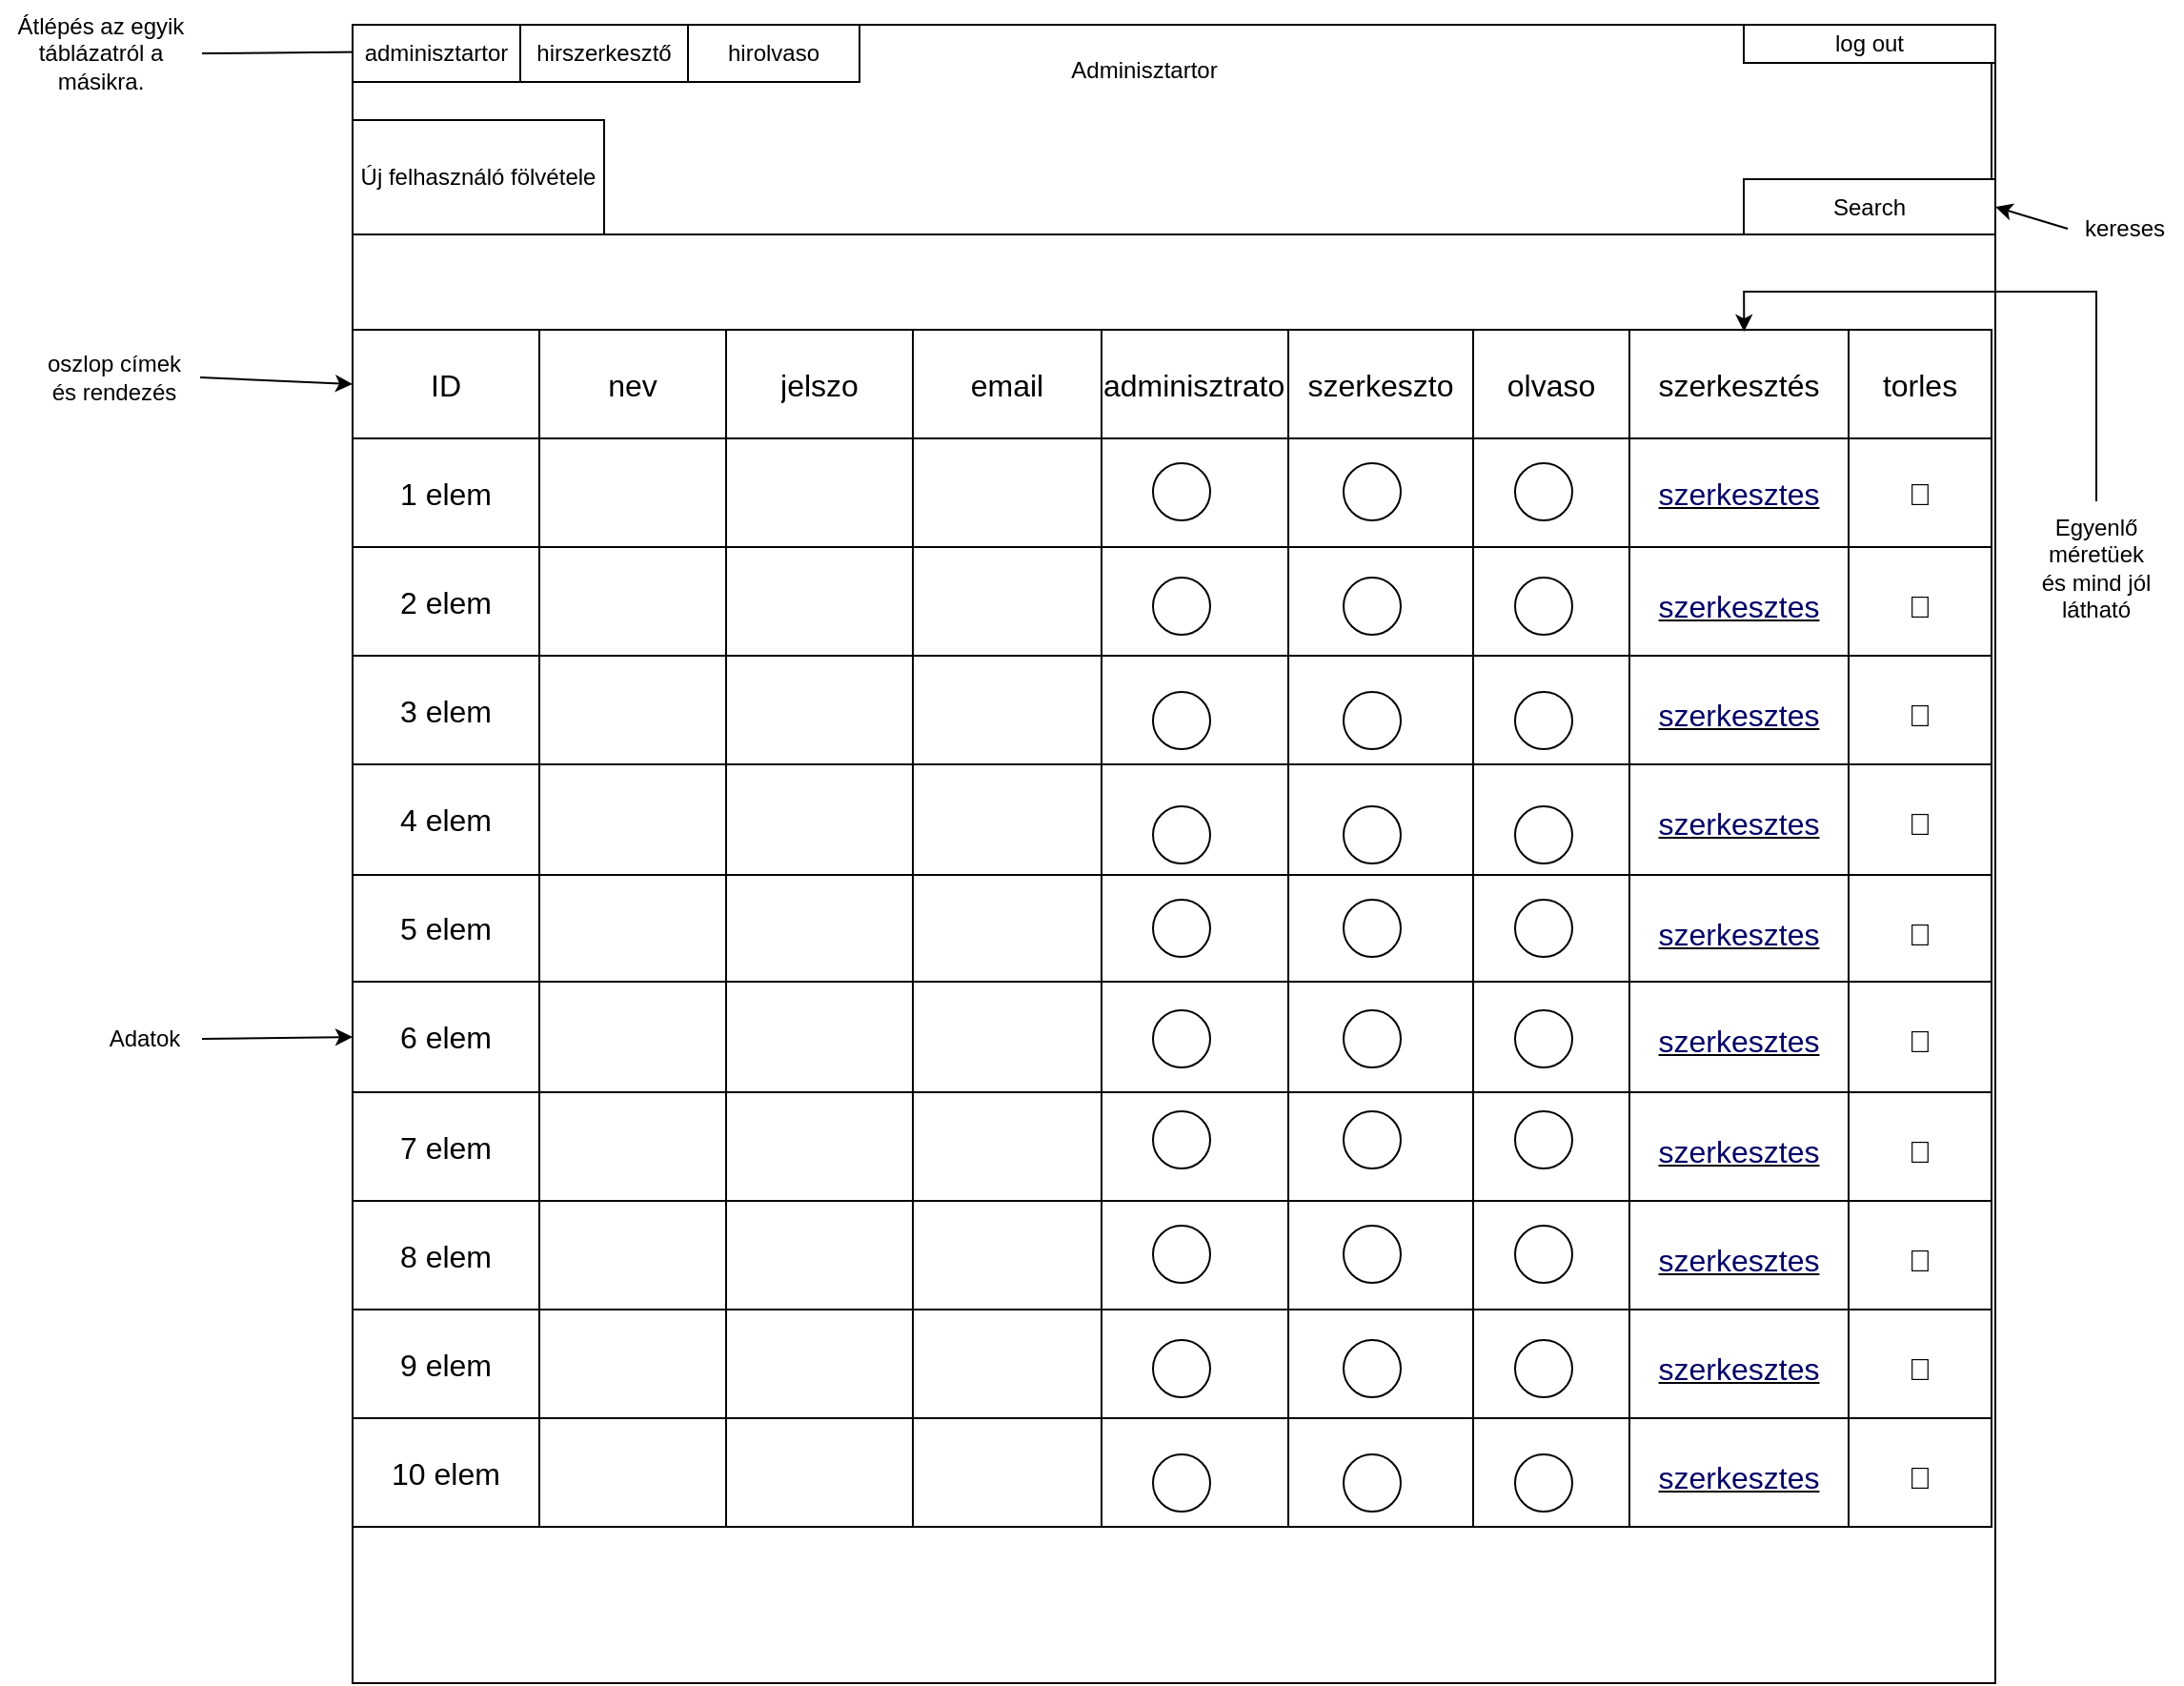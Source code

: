 <mxfile version="22.1.7" type="device">
  <diagram name="1 oldal" id="u4qJ2u9oRNTb4bGyM9SB">
    <mxGraphModel dx="2003" dy="846" grid="1" gridSize="10" guides="1" tooltips="1" connect="1" arrows="1" fold="1" page="1" pageScale="1" pageWidth="827" pageHeight="1169" background="none" math="0" shadow="0">
      <root>
        <mxCell id="0" />
        <mxCell id="1" parent="0" />
        <mxCell id="OR4k17j7IaYhZgYjCxep-2" value="" style="whiteSpace=wrap;html=1;aspect=fixed;" parent="1" vertex="1">
          <mxGeometry x="80" y="268" width="862" height="862" as="geometry" />
        </mxCell>
        <mxCell id="OR4k17j7IaYhZgYjCxep-55" value="" style="shape=table;startSize=0;container=1;collapsible=0;childLayout=tableLayout;fontSize=16;" parent="1" vertex="1">
          <mxGeometry x="80" y="420" width="860" height="628" as="geometry" />
        </mxCell>
        <mxCell id="OR4k17j7IaYhZgYjCxep-56" value="" style="shape=tableRow;horizontal=0;startSize=0;swimlaneHead=0;swimlaneBody=0;strokeColor=inherit;top=0;left=0;bottom=0;right=0;collapsible=0;dropTarget=0;fillColor=none;points=[[0,0.5],[1,0.5]];portConstraint=eastwest;fontSize=16;" parent="OR4k17j7IaYhZgYjCxep-55" vertex="1">
          <mxGeometry width="860" height="57" as="geometry" />
        </mxCell>
        <mxCell id="OR4k17j7IaYhZgYjCxep-166" value="ID" style="shape=partialRectangle;html=1;whiteSpace=wrap;connectable=0;strokeColor=inherit;overflow=hidden;fillColor=none;top=0;left=0;bottom=0;right=0;pointerEvents=1;fontSize=16;" parent="OR4k17j7IaYhZgYjCxep-56" vertex="1">
          <mxGeometry width="98" height="57" as="geometry">
            <mxRectangle width="98" height="57" as="alternateBounds" />
          </mxGeometry>
        </mxCell>
        <mxCell id="OR4k17j7IaYhZgYjCxep-155" value="nev" style="shape=partialRectangle;html=1;whiteSpace=wrap;connectable=0;strokeColor=inherit;overflow=hidden;fillColor=none;top=0;left=0;bottom=0;right=0;pointerEvents=1;fontSize=16;" parent="OR4k17j7IaYhZgYjCxep-56" vertex="1">
          <mxGeometry x="98" width="98" height="57" as="geometry">
            <mxRectangle width="98" height="57" as="alternateBounds" />
          </mxGeometry>
        </mxCell>
        <mxCell id="OR4k17j7IaYhZgYjCxep-144" value="jelszo" style="shape=partialRectangle;html=1;whiteSpace=wrap;connectable=0;strokeColor=inherit;overflow=hidden;fillColor=none;top=0;left=0;bottom=0;right=0;pointerEvents=1;fontSize=16;" parent="OR4k17j7IaYhZgYjCxep-56" vertex="1">
          <mxGeometry x="196" width="98" height="57" as="geometry">
            <mxRectangle width="98" height="57" as="alternateBounds" />
          </mxGeometry>
        </mxCell>
        <mxCell id="OR4k17j7IaYhZgYjCxep-133" value="email" style="shape=partialRectangle;html=1;whiteSpace=wrap;connectable=0;strokeColor=inherit;overflow=hidden;fillColor=none;top=0;left=0;bottom=0;right=0;pointerEvents=1;fontSize=16;" parent="OR4k17j7IaYhZgYjCxep-56" vertex="1">
          <mxGeometry x="294" width="99" height="57" as="geometry">
            <mxRectangle width="99" height="57" as="alternateBounds" />
          </mxGeometry>
        </mxCell>
        <mxCell id="OR4k17j7IaYhZgYjCxep-122" value="adminisztrator" style="shape=partialRectangle;html=1;whiteSpace=wrap;connectable=0;strokeColor=inherit;overflow=hidden;fillColor=none;top=0;left=0;bottom=0;right=0;pointerEvents=1;fontSize=16;" parent="OR4k17j7IaYhZgYjCxep-56" vertex="1">
          <mxGeometry x="393" width="98" height="57" as="geometry">
            <mxRectangle width="98" height="57" as="alternateBounds" />
          </mxGeometry>
        </mxCell>
        <mxCell id="OR4k17j7IaYhZgYjCxep-111" value="szerkeszto" style="shape=partialRectangle;html=1;whiteSpace=wrap;connectable=0;strokeColor=inherit;overflow=hidden;fillColor=none;top=0;left=0;bottom=0;right=0;pointerEvents=1;fontSize=16;" parent="OR4k17j7IaYhZgYjCxep-56" vertex="1">
          <mxGeometry x="491" width="97" height="57" as="geometry">
            <mxRectangle width="97" height="57" as="alternateBounds" />
          </mxGeometry>
        </mxCell>
        <mxCell id="OR4k17j7IaYhZgYjCxep-68" value="olvaso" style="shape=partialRectangle;html=1;whiteSpace=wrap;connectable=0;strokeColor=inherit;overflow=hidden;fillColor=none;top=0;left=0;bottom=0;right=0;pointerEvents=1;fontSize=16;" parent="OR4k17j7IaYhZgYjCxep-56" vertex="1">
          <mxGeometry x="588" width="82" height="57" as="geometry">
            <mxRectangle width="82" height="57" as="alternateBounds" />
          </mxGeometry>
        </mxCell>
        <mxCell id="OR4k17j7IaYhZgYjCxep-57" value="&lt;div&gt;szerkesztés&lt;/div&gt;" style="shape=partialRectangle;html=1;whiteSpace=wrap;connectable=0;strokeColor=inherit;overflow=hidden;fillColor=none;top=0;left=0;bottom=0;right=0;pointerEvents=1;fontSize=16;" parent="OR4k17j7IaYhZgYjCxep-56" vertex="1">
          <mxGeometry x="670" width="115" height="57" as="geometry">
            <mxRectangle width="115" height="57" as="alternateBounds" />
          </mxGeometry>
        </mxCell>
        <mxCell id="R7o2s1-DSFozTeXIWeDU-1" value="torles" style="shape=partialRectangle;html=1;whiteSpace=wrap;connectable=0;strokeColor=inherit;overflow=hidden;fillColor=none;top=0;left=0;bottom=0;right=0;pointerEvents=1;fontSize=16;" parent="OR4k17j7IaYhZgYjCxep-56" vertex="1">
          <mxGeometry x="785" width="75" height="57" as="geometry">
            <mxRectangle width="75" height="57" as="alternateBounds" />
          </mxGeometry>
        </mxCell>
        <mxCell id="OR4k17j7IaYhZgYjCxep-60" value="" style="shape=tableRow;horizontal=0;startSize=0;swimlaneHead=0;swimlaneBody=0;strokeColor=inherit;top=0;left=0;bottom=0;right=0;collapsible=0;dropTarget=0;fillColor=none;points=[[0,0.5],[1,0.5]];portConstraint=eastwest;fontSize=16;" parent="OR4k17j7IaYhZgYjCxep-55" vertex="1">
          <mxGeometry y="57" width="860" height="57" as="geometry" />
        </mxCell>
        <mxCell id="OR4k17j7IaYhZgYjCxep-167" value="1 elem" style="shape=partialRectangle;html=1;whiteSpace=wrap;connectable=0;strokeColor=inherit;overflow=hidden;fillColor=none;top=0;left=0;bottom=0;right=0;pointerEvents=1;fontSize=16;" parent="OR4k17j7IaYhZgYjCxep-60" vertex="1">
          <mxGeometry width="98" height="57" as="geometry">
            <mxRectangle width="98" height="57" as="alternateBounds" />
          </mxGeometry>
        </mxCell>
        <mxCell id="OR4k17j7IaYhZgYjCxep-156" style="shape=partialRectangle;html=1;whiteSpace=wrap;connectable=0;strokeColor=inherit;overflow=hidden;fillColor=none;top=0;left=0;bottom=0;right=0;pointerEvents=1;fontSize=16;" parent="OR4k17j7IaYhZgYjCxep-60" vertex="1">
          <mxGeometry x="98" width="98" height="57" as="geometry">
            <mxRectangle width="98" height="57" as="alternateBounds" />
          </mxGeometry>
        </mxCell>
        <mxCell id="OR4k17j7IaYhZgYjCxep-145" style="shape=partialRectangle;html=1;whiteSpace=wrap;connectable=0;strokeColor=inherit;overflow=hidden;fillColor=none;top=0;left=0;bottom=0;right=0;pointerEvents=1;fontSize=16;" parent="OR4k17j7IaYhZgYjCxep-60" vertex="1">
          <mxGeometry x="196" width="98" height="57" as="geometry">
            <mxRectangle width="98" height="57" as="alternateBounds" />
          </mxGeometry>
        </mxCell>
        <mxCell id="OR4k17j7IaYhZgYjCxep-134" style="shape=partialRectangle;html=1;whiteSpace=wrap;connectable=0;strokeColor=inherit;overflow=hidden;fillColor=none;top=0;left=0;bottom=0;right=0;pointerEvents=1;fontSize=16;" parent="OR4k17j7IaYhZgYjCxep-60" vertex="1">
          <mxGeometry x="294" width="99" height="57" as="geometry">
            <mxRectangle width="99" height="57" as="alternateBounds" />
          </mxGeometry>
        </mxCell>
        <mxCell id="OR4k17j7IaYhZgYjCxep-123" style="shape=partialRectangle;html=1;whiteSpace=wrap;connectable=0;strokeColor=inherit;overflow=hidden;fillColor=none;top=0;left=0;bottom=0;right=0;pointerEvents=1;fontSize=16;" parent="OR4k17j7IaYhZgYjCxep-60" vertex="1">
          <mxGeometry x="393" width="98" height="57" as="geometry">
            <mxRectangle width="98" height="57" as="alternateBounds" />
          </mxGeometry>
        </mxCell>
        <mxCell id="OR4k17j7IaYhZgYjCxep-112" style="shape=partialRectangle;html=1;whiteSpace=wrap;connectable=0;strokeColor=inherit;overflow=hidden;fillColor=none;top=0;left=0;bottom=0;right=0;pointerEvents=1;fontSize=16;" parent="OR4k17j7IaYhZgYjCxep-60" vertex="1">
          <mxGeometry x="491" width="97" height="57" as="geometry">
            <mxRectangle width="97" height="57" as="alternateBounds" />
          </mxGeometry>
        </mxCell>
        <mxCell id="OR4k17j7IaYhZgYjCxep-69" style="shape=partialRectangle;html=1;whiteSpace=wrap;connectable=0;strokeColor=inherit;overflow=hidden;fillColor=none;top=0;left=0;bottom=0;right=0;pointerEvents=1;fontSize=16;" parent="OR4k17j7IaYhZgYjCxep-60" vertex="1">
          <mxGeometry x="588" width="82" height="57" as="geometry">
            <mxRectangle width="82" height="57" as="alternateBounds" />
          </mxGeometry>
        </mxCell>
        <mxCell id="OR4k17j7IaYhZgYjCxep-61" value="&lt;u&gt;&lt;font color=&quot;#000066&quot;&gt;szerkesztes&lt;/font&gt;&lt;/u&gt;" style="shape=partialRectangle;html=1;whiteSpace=wrap;connectable=0;strokeColor=inherit;overflow=hidden;fillColor=none;top=0;left=0;bottom=0;right=0;pointerEvents=1;fontSize=16;" parent="OR4k17j7IaYhZgYjCxep-60" vertex="1">
          <mxGeometry x="670" width="115" height="57" as="geometry">
            <mxRectangle width="115" height="57" as="alternateBounds" />
          </mxGeometry>
        </mxCell>
        <mxCell id="R7o2s1-DSFozTeXIWeDU-2" value="🚫" style="shape=partialRectangle;html=1;whiteSpace=wrap;connectable=0;strokeColor=inherit;overflow=hidden;fillColor=none;top=0;left=0;bottom=0;right=0;pointerEvents=1;fontSize=16;" parent="OR4k17j7IaYhZgYjCxep-60" vertex="1">
          <mxGeometry x="785" width="75" height="57" as="geometry">
            <mxRectangle width="75" height="57" as="alternateBounds" />
          </mxGeometry>
        </mxCell>
        <mxCell id="OR4k17j7IaYhZgYjCxep-64" value="" style="shape=tableRow;horizontal=0;startSize=0;swimlaneHead=0;swimlaneBody=0;strokeColor=inherit;top=0;left=0;bottom=0;right=0;collapsible=0;dropTarget=0;fillColor=none;points=[[0,0.5],[1,0.5]];portConstraint=eastwest;fontSize=16;" parent="OR4k17j7IaYhZgYjCxep-55" vertex="1">
          <mxGeometry y="114" width="860" height="57" as="geometry" />
        </mxCell>
        <mxCell id="OR4k17j7IaYhZgYjCxep-168" value="2 elem" style="shape=partialRectangle;html=1;whiteSpace=wrap;connectable=0;strokeColor=inherit;overflow=hidden;fillColor=none;top=0;left=0;bottom=0;right=0;pointerEvents=1;fontSize=16;" parent="OR4k17j7IaYhZgYjCxep-64" vertex="1">
          <mxGeometry width="98" height="57" as="geometry">
            <mxRectangle width="98" height="57" as="alternateBounds" />
          </mxGeometry>
        </mxCell>
        <mxCell id="OR4k17j7IaYhZgYjCxep-157" style="shape=partialRectangle;html=1;whiteSpace=wrap;connectable=0;strokeColor=inherit;overflow=hidden;fillColor=none;top=0;left=0;bottom=0;right=0;pointerEvents=1;fontSize=16;" parent="OR4k17j7IaYhZgYjCxep-64" vertex="1">
          <mxGeometry x="98" width="98" height="57" as="geometry">
            <mxRectangle width="98" height="57" as="alternateBounds" />
          </mxGeometry>
        </mxCell>
        <mxCell id="OR4k17j7IaYhZgYjCxep-146" style="shape=partialRectangle;html=1;whiteSpace=wrap;connectable=0;strokeColor=inherit;overflow=hidden;fillColor=none;top=0;left=0;bottom=0;right=0;pointerEvents=1;fontSize=16;" parent="OR4k17j7IaYhZgYjCxep-64" vertex="1">
          <mxGeometry x="196" width="98" height="57" as="geometry">
            <mxRectangle width="98" height="57" as="alternateBounds" />
          </mxGeometry>
        </mxCell>
        <mxCell id="OR4k17j7IaYhZgYjCxep-135" style="shape=partialRectangle;html=1;whiteSpace=wrap;connectable=0;strokeColor=inherit;overflow=hidden;fillColor=none;top=0;left=0;bottom=0;right=0;pointerEvents=1;fontSize=16;" parent="OR4k17j7IaYhZgYjCxep-64" vertex="1">
          <mxGeometry x="294" width="99" height="57" as="geometry">
            <mxRectangle width="99" height="57" as="alternateBounds" />
          </mxGeometry>
        </mxCell>
        <mxCell id="OR4k17j7IaYhZgYjCxep-124" style="shape=partialRectangle;html=1;whiteSpace=wrap;connectable=0;strokeColor=inherit;overflow=hidden;fillColor=none;top=0;left=0;bottom=0;right=0;pointerEvents=1;fontSize=16;" parent="OR4k17j7IaYhZgYjCxep-64" vertex="1">
          <mxGeometry x="393" width="98" height="57" as="geometry">
            <mxRectangle width="98" height="57" as="alternateBounds" />
          </mxGeometry>
        </mxCell>
        <mxCell id="OR4k17j7IaYhZgYjCxep-113" style="shape=partialRectangle;html=1;whiteSpace=wrap;connectable=0;strokeColor=inherit;overflow=hidden;fillColor=none;top=0;left=0;bottom=0;right=0;pointerEvents=1;fontSize=16;" parent="OR4k17j7IaYhZgYjCxep-64" vertex="1">
          <mxGeometry x="491" width="97" height="57" as="geometry">
            <mxRectangle width="97" height="57" as="alternateBounds" />
          </mxGeometry>
        </mxCell>
        <mxCell id="OR4k17j7IaYhZgYjCxep-70" style="shape=partialRectangle;html=1;whiteSpace=wrap;connectable=0;strokeColor=inherit;overflow=hidden;fillColor=none;top=0;left=0;bottom=0;right=0;pointerEvents=1;fontSize=16;" parent="OR4k17j7IaYhZgYjCxep-64" vertex="1">
          <mxGeometry x="588" width="82" height="57" as="geometry">
            <mxRectangle width="82" height="57" as="alternateBounds" />
          </mxGeometry>
        </mxCell>
        <mxCell id="OR4k17j7IaYhZgYjCxep-65" value="&#xa;&lt;u&gt;&lt;font color=&quot;#000066&quot;&gt;szerkesztes&lt;/font&gt;&lt;/u&gt;&#xa;&#xa;" style="shape=partialRectangle;html=1;whiteSpace=wrap;connectable=0;strokeColor=inherit;overflow=hidden;fillColor=none;top=0;left=0;bottom=0;right=0;pointerEvents=1;fontSize=16;" parent="OR4k17j7IaYhZgYjCxep-64" vertex="1">
          <mxGeometry x="670" width="115" height="57" as="geometry">
            <mxRectangle width="115" height="57" as="alternateBounds" />
          </mxGeometry>
        </mxCell>
        <mxCell id="R7o2s1-DSFozTeXIWeDU-3" value="&#xa;🚫&#xa;&#xa;" style="shape=partialRectangle;html=1;whiteSpace=wrap;connectable=0;strokeColor=inherit;overflow=hidden;fillColor=none;top=0;left=0;bottom=0;right=0;pointerEvents=1;fontSize=16;" parent="OR4k17j7IaYhZgYjCxep-64" vertex="1">
          <mxGeometry x="785" width="75" height="57" as="geometry">
            <mxRectangle width="75" height="57" as="alternateBounds" />
          </mxGeometry>
        </mxCell>
        <mxCell id="OR4k17j7IaYhZgYjCxep-71" style="shape=tableRow;horizontal=0;startSize=0;swimlaneHead=0;swimlaneBody=0;strokeColor=inherit;top=0;left=0;bottom=0;right=0;collapsible=0;dropTarget=0;fillColor=none;points=[[0,0.5],[1,0.5]];portConstraint=eastwest;fontSize=16;" parent="OR4k17j7IaYhZgYjCxep-55" vertex="1">
          <mxGeometry y="171" width="860" height="57" as="geometry" />
        </mxCell>
        <mxCell id="OR4k17j7IaYhZgYjCxep-169" value="3 elem" style="shape=partialRectangle;html=1;whiteSpace=wrap;connectable=0;strokeColor=inherit;overflow=hidden;fillColor=none;top=0;left=0;bottom=0;right=0;pointerEvents=1;fontSize=16;" parent="OR4k17j7IaYhZgYjCxep-71" vertex="1">
          <mxGeometry width="98" height="57" as="geometry">
            <mxRectangle width="98" height="57" as="alternateBounds" />
          </mxGeometry>
        </mxCell>
        <mxCell id="OR4k17j7IaYhZgYjCxep-158" style="shape=partialRectangle;html=1;whiteSpace=wrap;connectable=0;strokeColor=inherit;overflow=hidden;fillColor=none;top=0;left=0;bottom=0;right=0;pointerEvents=1;fontSize=16;" parent="OR4k17j7IaYhZgYjCxep-71" vertex="1">
          <mxGeometry x="98" width="98" height="57" as="geometry">
            <mxRectangle width="98" height="57" as="alternateBounds" />
          </mxGeometry>
        </mxCell>
        <mxCell id="OR4k17j7IaYhZgYjCxep-147" style="shape=partialRectangle;html=1;whiteSpace=wrap;connectable=0;strokeColor=inherit;overflow=hidden;fillColor=none;top=0;left=0;bottom=0;right=0;pointerEvents=1;fontSize=16;" parent="OR4k17j7IaYhZgYjCxep-71" vertex="1">
          <mxGeometry x="196" width="98" height="57" as="geometry">
            <mxRectangle width="98" height="57" as="alternateBounds" />
          </mxGeometry>
        </mxCell>
        <mxCell id="OR4k17j7IaYhZgYjCxep-136" style="shape=partialRectangle;html=1;whiteSpace=wrap;connectable=0;strokeColor=inherit;overflow=hidden;fillColor=none;top=0;left=0;bottom=0;right=0;pointerEvents=1;fontSize=16;" parent="OR4k17j7IaYhZgYjCxep-71" vertex="1">
          <mxGeometry x="294" width="99" height="57" as="geometry">
            <mxRectangle width="99" height="57" as="alternateBounds" />
          </mxGeometry>
        </mxCell>
        <mxCell id="OR4k17j7IaYhZgYjCxep-125" style="shape=partialRectangle;html=1;whiteSpace=wrap;connectable=0;strokeColor=inherit;overflow=hidden;fillColor=none;top=0;left=0;bottom=0;right=0;pointerEvents=1;fontSize=16;" parent="OR4k17j7IaYhZgYjCxep-71" vertex="1">
          <mxGeometry x="393" width="98" height="57" as="geometry">
            <mxRectangle width="98" height="57" as="alternateBounds" />
          </mxGeometry>
        </mxCell>
        <mxCell id="OR4k17j7IaYhZgYjCxep-114" style="shape=partialRectangle;html=1;whiteSpace=wrap;connectable=0;strokeColor=inherit;overflow=hidden;fillColor=none;top=0;left=0;bottom=0;right=0;pointerEvents=1;fontSize=16;" parent="OR4k17j7IaYhZgYjCxep-71" vertex="1">
          <mxGeometry x="491" width="97" height="57" as="geometry">
            <mxRectangle width="97" height="57" as="alternateBounds" />
          </mxGeometry>
        </mxCell>
        <mxCell id="OR4k17j7IaYhZgYjCxep-72" style="shape=partialRectangle;html=1;whiteSpace=wrap;connectable=0;strokeColor=inherit;overflow=hidden;fillColor=none;top=0;left=0;bottom=0;right=0;pointerEvents=1;fontSize=16;" parent="OR4k17j7IaYhZgYjCxep-71" vertex="1">
          <mxGeometry x="588" width="82" height="57" as="geometry">
            <mxRectangle width="82" height="57" as="alternateBounds" />
          </mxGeometry>
        </mxCell>
        <mxCell id="OR4k17j7IaYhZgYjCxep-73" value="&#xa;&lt;u&gt;&lt;font color=&quot;#000066&quot;&gt;szerkesztes&lt;/font&gt;&lt;/u&gt;&#xa;&#xa;" style="shape=partialRectangle;html=1;whiteSpace=wrap;connectable=0;strokeColor=inherit;overflow=hidden;fillColor=none;top=0;left=0;bottom=0;right=0;pointerEvents=1;fontSize=16;" parent="OR4k17j7IaYhZgYjCxep-71" vertex="1">
          <mxGeometry x="670" width="115" height="57" as="geometry">
            <mxRectangle width="115" height="57" as="alternateBounds" />
          </mxGeometry>
        </mxCell>
        <mxCell id="R7o2s1-DSFozTeXIWeDU-4" value="&#xa;🚫&#xa;&#xa;" style="shape=partialRectangle;html=1;whiteSpace=wrap;connectable=0;strokeColor=inherit;overflow=hidden;fillColor=none;top=0;left=0;bottom=0;right=0;pointerEvents=1;fontSize=16;" parent="OR4k17j7IaYhZgYjCxep-71" vertex="1">
          <mxGeometry x="785" width="75" height="57" as="geometry">
            <mxRectangle width="75" height="57" as="alternateBounds" />
          </mxGeometry>
        </mxCell>
        <mxCell id="OR4k17j7IaYhZgYjCxep-76" style="shape=tableRow;horizontal=0;startSize=0;swimlaneHead=0;swimlaneBody=0;strokeColor=inherit;top=0;left=0;bottom=0;right=0;collapsible=0;dropTarget=0;fillColor=none;points=[[0,0.5],[1,0.5]];portConstraint=eastwest;fontSize=16;" parent="OR4k17j7IaYhZgYjCxep-55" vertex="1">
          <mxGeometry y="228" width="860" height="58" as="geometry" />
        </mxCell>
        <mxCell id="OR4k17j7IaYhZgYjCxep-170" value="4 elem" style="shape=partialRectangle;html=1;whiteSpace=wrap;connectable=0;strokeColor=inherit;overflow=hidden;fillColor=none;top=0;left=0;bottom=0;right=0;pointerEvents=1;fontSize=16;" parent="OR4k17j7IaYhZgYjCxep-76" vertex="1">
          <mxGeometry width="98" height="58" as="geometry">
            <mxRectangle width="98" height="58" as="alternateBounds" />
          </mxGeometry>
        </mxCell>
        <mxCell id="OR4k17j7IaYhZgYjCxep-159" style="shape=partialRectangle;html=1;whiteSpace=wrap;connectable=0;strokeColor=inherit;overflow=hidden;fillColor=none;top=0;left=0;bottom=0;right=0;pointerEvents=1;fontSize=16;" parent="OR4k17j7IaYhZgYjCxep-76" vertex="1">
          <mxGeometry x="98" width="98" height="58" as="geometry">
            <mxRectangle width="98" height="58" as="alternateBounds" />
          </mxGeometry>
        </mxCell>
        <mxCell id="OR4k17j7IaYhZgYjCxep-148" style="shape=partialRectangle;html=1;whiteSpace=wrap;connectable=0;strokeColor=inherit;overflow=hidden;fillColor=none;top=0;left=0;bottom=0;right=0;pointerEvents=1;fontSize=16;" parent="OR4k17j7IaYhZgYjCxep-76" vertex="1">
          <mxGeometry x="196" width="98" height="58" as="geometry">
            <mxRectangle width="98" height="58" as="alternateBounds" />
          </mxGeometry>
        </mxCell>
        <mxCell id="OR4k17j7IaYhZgYjCxep-137" style="shape=partialRectangle;html=1;whiteSpace=wrap;connectable=0;strokeColor=inherit;overflow=hidden;fillColor=none;top=0;left=0;bottom=0;right=0;pointerEvents=1;fontSize=16;" parent="OR4k17j7IaYhZgYjCxep-76" vertex="1">
          <mxGeometry x="294" width="99" height="58" as="geometry">
            <mxRectangle width="99" height="58" as="alternateBounds" />
          </mxGeometry>
        </mxCell>
        <mxCell id="OR4k17j7IaYhZgYjCxep-126" style="shape=partialRectangle;html=1;whiteSpace=wrap;connectable=0;strokeColor=inherit;overflow=hidden;fillColor=none;top=0;left=0;bottom=0;right=0;pointerEvents=1;fontSize=16;" parent="OR4k17j7IaYhZgYjCxep-76" vertex="1">
          <mxGeometry x="393" width="98" height="58" as="geometry">
            <mxRectangle width="98" height="58" as="alternateBounds" />
          </mxGeometry>
        </mxCell>
        <mxCell id="OR4k17j7IaYhZgYjCxep-115" style="shape=partialRectangle;html=1;whiteSpace=wrap;connectable=0;strokeColor=inherit;overflow=hidden;fillColor=none;top=0;left=0;bottom=0;right=0;pointerEvents=1;fontSize=16;" parent="OR4k17j7IaYhZgYjCxep-76" vertex="1">
          <mxGeometry x="491" width="97" height="58" as="geometry">
            <mxRectangle width="97" height="58" as="alternateBounds" />
          </mxGeometry>
        </mxCell>
        <mxCell id="OR4k17j7IaYhZgYjCxep-77" style="shape=partialRectangle;html=1;whiteSpace=wrap;connectable=0;strokeColor=inherit;overflow=hidden;fillColor=none;top=0;left=0;bottom=0;right=0;pointerEvents=1;fontSize=16;" parent="OR4k17j7IaYhZgYjCxep-76" vertex="1">
          <mxGeometry x="588" width="82" height="58" as="geometry">
            <mxRectangle width="82" height="58" as="alternateBounds" />
          </mxGeometry>
        </mxCell>
        <mxCell id="OR4k17j7IaYhZgYjCxep-78" value="&#xa;&lt;u&gt;&lt;font color=&quot;#000066&quot;&gt;szerkesztes&lt;/font&gt;&lt;/u&gt;&#xa;&#xa;" style="shape=partialRectangle;html=1;whiteSpace=wrap;connectable=0;strokeColor=inherit;overflow=hidden;fillColor=none;top=0;left=0;bottom=0;right=0;pointerEvents=1;fontSize=16;" parent="OR4k17j7IaYhZgYjCxep-76" vertex="1">
          <mxGeometry x="670" width="115" height="58" as="geometry">
            <mxRectangle width="115" height="58" as="alternateBounds" />
          </mxGeometry>
        </mxCell>
        <mxCell id="R7o2s1-DSFozTeXIWeDU-5" value="&#xa;🚫&#xa;&#xa;" style="shape=partialRectangle;html=1;whiteSpace=wrap;connectable=0;strokeColor=inherit;overflow=hidden;fillColor=none;top=0;left=0;bottom=0;right=0;pointerEvents=1;fontSize=16;" parent="OR4k17j7IaYhZgYjCxep-76" vertex="1">
          <mxGeometry x="785" width="75" height="58" as="geometry">
            <mxRectangle width="75" height="58" as="alternateBounds" />
          </mxGeometry>
        </mxCell>
        <mxCell id="OR4k17j7IaYhZgYjCxep-81" style="shape=tableRow;horizontal=0;startSize=0;swimlaneHead=0;swimlaneBody=0;strokeColor=inherit;top=0;left=0;bottom=0;right=0;collapsible=0;dropTarget=0;fillColor=none;points=[[0,0.5],[1,0.5]];portConstraint=eastwest;fontSize=16;" parent="OR4k17j7IaYhZgYjCxep-55" vertex="1">
          <mxGeometry y="286" width="860" height="56" as="geometry" />
        </mxCell>
        <mxCell id="OR4k17j7IaYhZgYjCxep-171" value="5 elem" style="shape=partialRectangle;html=1;whiteSpace=wrap;connectable=0;strokeColor=inherit;overflow=hidden;fillColor=none;top=0;left=0;bottom=0;right=0;pointerEvents=1;fontSize=16;" parent="OR4k17j7IaYhZgYjCxep-81" vertex="1">
          <mxGeometry width="98" height="56" as="geometry">
            <mxRectangle width="98" height="56" as="alternateBounds" />
          </mxGeometry>
        </mxCell>
        <mxCell id="OR4k17j7IaYhZgYjCxep-160" style="shape=partialRectangle;html=1;whiteSpace=wrap;connectable=0;strokeColor=inherit;overflow=hidden;fillColor=none;top=0;left=0;bottom=0;right=0;pointerEvents=1;fontSize=16;" parent="OR4k17j7IaYhZgYjCxep-81" vertex="1">
          <mxGeometry x="98" width="98" height="56" as="geometry">
            <mxRectangle width="98" height="56" as="alternateBounds" />
          </mxGeometry>
        </mxCell>
        <mxCell id="OR4k17j7IaYhZgYjCxep-149" style="shape=partialRectangle;html=1;whiteSpace=wrap;connectable=0;strokeColor=inherit;overflow=hidden;fillColor=none;top=0;left=0;bottom=0;right=0;pointerEvents=1;fontSize=16;" parent="OR4k17j7IaYhZgYjCxep-81" vertex="1">
          <mxGeometry x="196" width="98" height="56" as="geometry">
            <mxRectangle width="98" height="56" as="alternateBounds" />
          </mxGeometry>
        </mxCell>
        <mxCell id="OR4k17j7IaYhZgYjCxep-138" style="shape=partialRectangle;html=1;whiteSpace=wrap;connectable=0;strokeColor=inherit;overflow=hidden;fillColor=none;top=0;left=0;bottom=0;right=0;pointerEvents=1;fontSize=16;" parent="OR4k17j7IaYhZgYjCxep-81" vertex="1">
          <mxGeometry x="294" width="99" height="56" as="geometry">
            <mxRectangle width="99" height="56" as="alternateBounds" />
          </mxGeometry>
        </mxCell>
        <mxCell id="OR4k17j7IaYhZgYjCxep-127" style="shape=partialRectangle;html=1;whiteSpace=wrap;connectable=0;strokeColor=inherit;overflow=hidden;fillColor=none;top=0;left=0;bottom=0;right=0;pointerEvents=1;fontSize=16;" parent="OR4k17j7IaYhZgYjCxep-81" vertex="1">
          <mxGeometry x="393" width="98" height="56" as="geometry">
            <mxRectangle width="98" height="56" as="alternateBounds" />
          </mxGeometry>
        </mxCell>
        <mxCell id="OR4k17j7IaYhZgYjCxep-116" style="shape=partialRectangle;html=1;whiteSpace=wrap;connectable=0;strokeColor=inherit;overflow=hidden;fillColor=none;top=0;left=0;bottom=0;right=0;pointerEvents=1;fontSize=16;" parent="OR4k17j7IaYhZgYjCxep-81" vertex="1">
          <mxGeometry x="491" width="97" height="56" as="geometry">
            <mxRectangle width="97" height="56" as="alternateBounds" />
          </mxGeometry>
        </mxCell>
        <mxCell id="OR4k17j7IaYhZgYjCxep-82" style="shape=partialRectangle;html=1;whiteSpace=wrap;connectable=0;strokeColor=inherit;overflow=hidden;fillColor=none;top=0;left=0;bottom=0;right=0;pointerEvents=1;fontSize=16;" parent="OR4k17j7IaYhZgYjCxep-81" vertex="1">
          <mxGeometry x="588" width="82" height="56" as="geometry">
            <mxRectangle width="82" height="56" as="alternateBounds" />
          </mxGeometry>
        </mxCell>
        <mxCell id="OR4k17j7IaYhZgYjCxep-83" value="&#xa;&lt;u&gt;&lt;font color=&quot;#000066&quot;&gt;szerkesztes&lt;/font&gt;&lt;/u&gt;&#xa;&#xa;" style="shape=partialRectangle;html=1;whiteSpace=wrap;connectable=0;strokeColor=inherit;overflow=hidden;fillColor=none;top=0;left=0;bottom=0;right=0;pointerEvents=1;fontSize=16;" parent="OR4k17j7IaYhZgYjCxep-81" vertex="1">
          <mxGeometry x="670" width="115" height="56" as="geometry">
            <mxRectangle width="115" height="56" as="alternateBounds" />
          </mxGeometry>
        </mxCell>
        <mxCell id="R7o2s1-DSFozTeXIWeDU-6" value="&#xa;🚫&#xa;&#xa;" style="shape=partialRectangle;html=1;whiteSpace=wrap;connectable=0;strokeColor=inherit;overflow=hidden;fillColor=none;top=0;left=0;bottom=0;right=0;pointerEvents=1;fontSize=16;" parent="OR4k17j7IaYhZgYjCxep-81" vertex="1">
          <mxGeometry x="785" width="75" height="56" as="geometry">
            <mxRectangle width="75" height="56" as="alternateBounds" />
          </mxGeometry>
        </mxCell>
        <mxCell id="OR4k17j7IaYhZgYjCxep-86" style="shape=tableRow;horizontal=0;startSize=0;swimlaneHead=0;swimlaneBody=0;strokeColor=inherit;top=0;left=0;bottom=0;right=0;collapsible=0;dropTarget=0;fillColor=none;points=[[0,0.5],[1,0.5]];portConstraint=eastwest;fontSize=16;" parent="OR4k17j7IaYhZgYjCxep-55" vertex="1">
          <mxGeometry y="342" width="860" height="58" as="geometry" />
        </mxCell>
        <mxCell id="OR4k17j7IaYhZgYjCxep-172" value="6 elem" style="shape=partialRectangle;html=1;whiteSpace=wrap;connectable=0;strokeColor=inherit;overflow=hidden;fillColor=none;top=0;left=0;bottom=0;right=0;pointerEvents=1;fontSize=16;" parent="OR4k17j7IaYhZgYjCxep-86" vertex="1">
          <mxGeometry width="98" height="58" as="geometry">
            <mxRectangle width="98" height="58" as="alternateBounds" />
          </mxGeometry>
        </mxCell>
        <mxCell id="OR4k17j7IaYhZgYjCxep-161" style="shape=partialRectangle;html=1;whiteSpace=wrap;connectable=0;strokeColor=inherit;overflow=hidden;fillColor=none;top=0;left=0;bottom=0;right=0;pointerEvents=1;fontSize=16;" parent="OR4k17j7IaYhZgYjCxep-86" vertex="1">
          <mxGeometry x="98" width="98" height="58" as="geometry">
            <mxRectangle width="98" height="58" as="alternateBounds" />
          </mxGeometry>
        </mxCell>
        <mxCell id="OR4k17j7IaYhZgYjCxep-150" style="shape=partialRectangle;html=1;whiteSpace=wrap;connectable=0;strokeColor=inherit;overflow=hidden;fillColor=none;top=0;left=0;bottom=0;right=0;pointerEvents=1;fontSize=16;" parent="OR4k17j7IaYhZgYjCxep-86" vertex="1">
          <mxGeometry x="196" width="98" height="58" as="geometry">
            <mxRectangle width="98" height="58" as="alternateBounds" />
          </mxGeometry>
        </mxCell>
        <mxCell id="OR4k17j7IaYhZgYjCxep-139" style="shape=partialRectangle;html=1;whiteSpace=wrap;connectable=0;strokeColor=inherit;overflow=hidden;fillColor=none;top=0;left=0;bottom=0;right=0;pointerEvents=1;fontSize=16;" parent="OR4k17j7IaYhZgYjCxep-86" vertex="1">
          <mxGeometry x="294" width="99" height="58" as="geometry">
            <mxRectangle width="99" height="58" as="alternateBounds" />
          </mxGeometry>
        </mxCell>
        <mxCell id="OR4k17j7IaYhZgYjCxep-128" style="shape=partialRectangle;html=1;whiteSpace=wrap;connectable=0;strokeColor=inherit;overflow=hidden;fillColor=none;top=0;left=0;bottom=0;right=0;pointerEvents=1;fontSize=16;" parent="OR4k17j7IaYhZgYjCxep-86" vertex="1">
          <mxGeometry x="393" width="98" height="58" as="geometry">
            <mxRectangle width="98" height="58" as="alternateBounds" />
          </mxGeometry>
        </mxCell>
        <mxCell id="OR4k17j7IaYhZgYjCxep-117" style="shape=partialRectangle;html=1;whiteSpace=wrap;connectable=0;strokeColor=inherit;overflow=hidden;fillColor=none;top=0;left=0;bottom=0;right=0;pointerEvents=1;fontSize=16;" parent="OR4k17j7IaYhZgYjCxep-86" vertex="1">
          <mxGeometry x="491" width="97" height="58" as="geometry">
            <mxRectangle width="97" height="58" as="alternateBounds" />
          </mxGeometry>
        </mxCell>
        <mxCell id="OR4k17j7IaYhZgYjCxep-87" style="shape=partialRectangle;html=1;whiteSpace=wrap;connectable=0;strokeColor=inherit;overflow=hidden;fillColor=none;top=0;left=0;bottom=0;right=0;pointerEvents=1;fontSize=16;" parent="OR4k17j7IaYhZgYjCxep-86" vertex="1">
          <mxGeometry x="588" width="82" height="58" as="geometry">
            <mxRectangle width="82" height="58" as="alternateBounds" />
          </mxGeometry>
        </mxCell>
        <mxCell id="OR4k17j7IaYhZgYjCxep-88" value="&#xa;&lt;u&gt;&lt;font color=&quot;#000066&quot;&gt;szerkesztes&lt;/font&gt;&lt;/u&gt;&#xa;&#xa;" style="shape=partialRectangle;html=1;whiteSpace=wrap;connectable=0;strokeColor=inherit;overflow=hidden;fillColor=none;top=0;left=0;bottom=0;right=0;pointerEvents=1;fontSize=16;" parent="OR4k17j7IaYhZgYjCxep-86" vertex="1">
          <mxGeometry x="670" width="115" height="58" as="geometry">
            <mxRectangle width="115" height="58" as="alternateBounds" />
          </mxGeometry>
        </mxCell>
        <mxCell id="R7o2s1-DSFozTeXIWeDU-7" value="&#xa;🚫&#xa;&#xa;" style="shape=partialRectangle;html=1;whiteSpace=wrap;connectable=0;strokeColor=inherit;overflow=hidden;fillColor=none;top=0;left=0;bottom=0;right=0;pointerEvents=1;fontSize=16;" parent="OR4k17j7IaYhZgYjCxep-86" vertex="1">
          <mxGeometry x="785" width="75" height="58" as="geometry">
            <mxRectangle width="75" height="58" as="alternateBounds" />
          </mxGeometry>
        </mxCell>
        <mxCell id="OR4k17j7IaYhZgYjCxep-91" style="shape=tableRow;horizontal=0;startSize=0;swimlaneHead=0;swimlaneBody=0;strokeColor=inherit;top=0;left=0;bottom=0;right=0;collapsible=0;dropTarget=0;fillColor=none;points=[[0,0.5],[1,0.5]];portConstraint=eastwest;fontSize=16;" parent="OR4k17j7IaYhZgYjCxep-55" vertex="1">
          <mxGeometry y="400" width="860" height="57" as="geometry" />
        </mxCell>
        <mxCell id="OR4k17j7IaYhZgYjCxep-173" value="7 elem" style="shape=partialRectangle;html=1;whiteSpace=wrap;connectable=0;strokeColor=inherit;overflow=hidden;fillColor=none;top=0;left=0;bottom=0;right=0;pointerEvents=1;fontSize=16;" parent="OR4k17j7IaYhZgYjCxep-91" vertex="1">
          <mxGeometry width="98" height="57" as="geometry">
            <mxRectangle width="98" height="57" as="alternateBounds" />
          </mxGeometry>
        </mxCell>
        <mxCell id="OR4k17j7IaYhZgYjCxep-162" style="shape=partialRectangle;html=1;whiteSpace=wrap;connectable=0;strokeColor=inherit;overflow=hidden;fillColor=none;top=0;left=0;bottom=0;right=0;pointerEvents=1;fontSize=16;" parent="OR4k17j7IaYhZgYjCxep-91" vertex="1">
          <mxGeometry x="98" width="98" height="57" as="geometry">
            <mxRectangle width="98" height="57" as="alternateBounds" />
          </mxGeometry>
        </mxCell>
        <mxCell id="OR4k17j7IaYhZgYjCxep-151" style="shape=partialRectangle;html=1;whiteSpace=wrap;connectable=0;strokeColor=inherit;overflow=hidden;fillColor=none;top=0;left=0;bottom=0;right=0;pointerEvents=1;fontSize=16;" parent="OR4k17j7IaYhZgYjCxep-91" vertex="1">
          <mxGeometry x="196" width="98" height="57" as="geometry">
            <mxRectangle width="98" height="57" as="alternateBounds" />
          </mxGeometry>
        </mxCell>
        <mxCell id="OR4k17j7IaYhZgYjCxep-140" style="shape=partialRectangle;html=1;whiteSpace=wrap;connectable=0;strokeColor=inherit;overflow=hidden;fillColor=none;top=0;left=0;bottom=0;right=0;pointerEvents=1;fontSize=16;" parent="OR4k17j7IaYhZgYjCxep-91" vertex="1">
          <mxGeometry x="294" width="99" height="57" as="geometry">
            <mxRectangle width="99" height="57" as="alternateBounds" />
          </mxGeometry>
        </mxCell>
        <mxCell id="OR4k17j7IaYhZgYjCxep-129" style="shape=partialRectangle;html=1;whiteSpace=wrap;connectable=0;strokeColor=inherit;overflow=hidden;fillColor=none;top=0;left=0;bottom=0;right=0;pointerEvents=1;fontSize=16;" parent="OR4k17j7IaYhZgYjCxep-91" vertex="1">
          <mxGeometry x="393" width="98" height="57" as="geometry">
            <mxRectangle width="98" height="57" as="alternateBounds" />
          </mxGeometry>
        </mxCell>
        <mxCell id="OR4k17j7IaYhZgYjCxep-118" style="shape=partialRectangle;html=1;whiteSpace=wrap;connectable=0;strokeColor=inherit;overflow=hidden;fillColor=none;top=0;left=0;bottom=0;right=0;pointerEvents=1;fontSize=16;" parent="OR4k17j7IaYhZgYjCxep-91" vertex="1">
          <mxGeometry x="491" width="97" height="57" as="geometry">
            <mxRectangle width="97" height="57" as="alternateBounds" />
          </mxGeometry>
        </mxCell>
        <mxCell id="OR4k17j7IaYhZgYjCxep-92" style="shape=partialRectangle;html=1;whiteSpace=wrap;connectable=0;strokeColor=inherit;overflow=hidden;fillColor=none;top=0;left=0;bottom=0;right=0;pointerEvents=1;fontSize=16;" parent="OR4k17j7IaYhZgYjCxep-91" vertex="1">
          <mxGeometry x="588" width="82" height="57" as="geometry">
            <mxRectangle width="82" height="57" as="alternateBounds" />
          </mxGeometry>
        </mxCell>
        <mxCell id="OR4k17j7IaYhZgYjCxep-93" value="&#xa;&lt;u&gt;&lt;font color=&quot;#000066&quot;&gt;szerkesztes&lt;/font&gt;&lt;/u&gt;&#xa;&#xa;" style="shape=partialRectangle;html=1;whiteSpace=wrap;connectable=0;strokeColor=inherit;overflow=hidden;fillColor=none;top=0;left=0;bottom=0;right=0;pointerEvents=1;fontSize=16;" parent="OR4k17j7IaYhZgYjCxep-91" vertex="1">
          <mxGeometry x="670" width="115" height="57" as="geometry">
            <mxRectangle width="115" height="57" as="alternateBounds" />
          </mxGeometry>
        </mxCell>
        <mxCell id="R7o2s1-DSFozTeXIWeDU-8" value="&#xa;🚫&#xa;&#xa;" style="shape=partialRectangle;html=1;whiteSpace=wrap;connectable=0;strokeColor=inherit;overflow=hidden;fillColor=none;top=0;left=0;bottom=0;right=0;pointerEvents=1;fontSize=16;" parent="OR4k17j7IaYhZgYjCxep-91" vertex="1">
          <mxGeometry x="785" width="75" height="57" as="geometry">
            <mxRectangle width="75" height="57" as="alternateBounds" />
          </mxGeometry>
        </mxCell>
        <mxCell id="OR4k17j7IaYhZgYjCxep-96" style="shape=tableRow;horizontal=0;startSize=0;swimlaneHead=0;swimlaneBody=0;strokeColor=inherit;top=0;left=0;bottom=0;right=0;collapsible=0;dropTarget=0;fillColor=none;points=[[0,0.5],[1,0.5]];portConstraint=eastwest;fontSize=16;" parent="OR4k17j7IaYhZgYjCxep-55" vertex="1">
          <mxGeometry y="457" width="860" height="57" as="geometry" />
        </mxCell>
        <mxCell id="OR4k17j7IaYhZgYjCxep-174" value="8 elem" style="shape=partialRectangle;html=1;whiteSpace=wrap;connectable=0;strokeColor=inherit;overflow=hidden;fillColor=none;top=0;left=0;bottom=0;right=0;pointerEvents=1;fontSize=16;" parent="OR4k17j7IaYhZgYjCxep-96" vertex="1">
          <mxGeometry width="98" height="57" as="geometry">
            <mxRectangle width="98" height="57" as="alternateBounds" />
          </mxGeometry>
        </mxCell>
        <mxCell id="OR4k17j7IaYhZgYjCxep-163" style="shape=partialRectangle;html=1;whiteSpace=wrap;connectable=0;strokeColor=inherit;overflow=hidden;fillColor=none;top=0;left=0;bottom=0;right=0;pointerEvents=1;fontSize=16;" parent="OR4k17j7IaYhZgYjCxep-96" vertex="1">
          <mxGeometry x="98" width="98" height="57" as="geometry">
            <mxRectangle width="98" height="57" as="alternateBounds" />
          </mxGeometry>
        </mxCell>
        <mxCell id="OR4k17j7IaYhZgYjCxep-152" style="shape=partialRectangle;html=1;whiteSpace=wrap;connectable=0;strokeColor=inherit;overflow=hidden;fillColor=none;top=0;left=0;bottom=0;right=0;pointerEvents=1;fontSize=16;" parent="OR4k17j7IaYhZgYjCxep-96" vertex="1">
          <mxGeometry x="196" width="98" height="57" as="geometry">
            <mxRectangle width="98" height="57" as="alternateBounds" />
          </mxGeometry>
        </mxCell>
        <mxCell id="OR4k17j7IaYhZgYjCxep-141" style="shape=partialRectangle;html=1;whiteSpace=wrap;connectable=0;strokeColor=inherit;overflow=hidden;fillColor=none;top=0;left=0;bottom=0;right=0;pointerEvents=1;fontSize=16;" parent="OR4k17j7IaYhZgYjCxep-96" vertex="1">
          <mxGeometry x="294" width="99" height="57" as="geometry">
            <mxRectangle width="99" height="57" as="alternateBounds" />
          </mxGeometry>
        </mxCell>
        <mxCell id="OR4k17j7IaYhZgYjCxep-130" style="shape=partialRectangle;html=1;whiteSpace=wrap;connectable=0;strokeColor=inherit;overflow=hidden;fillColor=none;top=0;left=0;bottom=0;right=0;pointerEvents=1;fontSize=16;" parent="OR4k17j7IaYhZgYjCxep-96" vertex="1">
          <mxGeometry x="393" width="98" height="57" as="geometry">
            <mxRectangle width="98" height="57" as="alternateBounds" />
          </mxGeometry>
        </mxCell>
        <mxCell id="OR4k17j7IaYhZgYjCxep-119" style="shape=partialRectangle;html=1;whiteSpace=wrap;connectable=0;strokeColor=inherit;overflow=hidden;fillColor=none;top=0;left=0;bottom=0;right=0;pointerEvents=1;fontSize=16;" parent="OR4k17j7IaYhZgYjCxep-96" vertex="1">
          <mxGeometry x="491" width="97" height="57" as="geometry">
            <mxRectangle width="97" height="57" as="alternateBounds" />
          </mxGeometry>
        </mxCell>
        <mxCell id="OR4k17j7IaYhZgYjCxep-97" style="shape=partialRectangle;html=1;whiteSpace=wrap;connectable=0;strokeColor=inherit;overflow=hidden;fillColor=none;top=0;left=0;bottom=0;right=0;pointerEvents=1;fontSize=16;" parent="OR4k17j7IaYhZgYjCxep-96" vertex="1">
          <mxGeometry x="588" width="82" height="57" as="geometry">
            <mxRectangle width="82" height="57" as="alternateBounds" />
          </mxGeometry>
        </mxCell>
        <mxCell id="OR4k17j7IaYhZgYjCxep-98" value="&#xa;&lt;u&gt;&lt;font color=&quot;#000066&quot;&gt;szerkesztes&lt;/font&gt;&lt;/u&gt;&#xa;&#xa;" style="shape=partialRectangle;html=1;whiteSpace=wrap;connectable=0;strokeColor=inherit;overflow=hidden;fillColor=none;top=0;left=0;bottom=0;right=0;pointerEvents=1;fontSize=16;" parent="OR4k17j7IaYhZgYjCxep-96" vertex="1">
          <mxGeometry x="670" width="115" height="57" as="geometry">
            <mxRectangle width="115" height="57" as="alternateBounds" />
          </mxGeometry>
        </mxCell>
        <mxCell id="R7o2s1-DSFozTeXIWeDU-9" value="&#xa;🚫&#xa;&#xa;" style="shape=partialRectangle;html=1;whiteSpace=wrap;connectable=0;strokeColor=inherit;overflow=hidden;fillColor=none;top=0;left=0;bottom=0;right=0;pointerEvents=1;fontSize=16;" parent="OR4k17j7IaYhZgYjCxep-96" vertex="1">
          <mxGeometry x="785" width="75" height="57" as="geometry">
            <mxRectangle width="75" height="57" as="alternateBounds" />
          </mxGeometry>
        </mxCell>
        <mxCell id="OR4k17j7IaYhZgYjCxep-101" style="shape=tableRow;horizontal=0;startSize=0;swimlaneHead=0;swimlaneBody=0;strokeColor=inherit;top=0;left=0;bottom=0;right=0;collapsible=0;dropTarget=0;fillColor=none;points=[[0,0.5],[1,0.5]];portConstraint=eastwest;fontSize=16;" parent="OR4k17j7IaYhZgYjCxep-55" vertex="1">
          <mxGeometry y="514" width="860" height="57" as="geometry" />
        </mxCell>
        <mxCell id="OR4k17j7IaYhZgYjCxep-175" value="9 elem" style="shape=partialRectangle;html=1;whiteSpace=wrap;connectable=0;strokeColor=inherit;overflow=hidden;fillColor=none;top=0;left=0;bottom=0;right=0;pointerEvents=1;fontSize=16;" parent="OR4k17j7IaYhZgYjCxep-101" vertex="1">
          <mxGeometry width="98" height="57" as="geometry">
            <mxRectangle width="98" height="57" as="alternateBounds" />
          </mxGeometry>
        </mxCell>
        <mxCell id="OR4k17j7IaYhZgYjCxep-164" style="shape=partialRectangle;html=1;whiteSpace=wrap;connectable=0;strokeColor=inherit;overflow=hidden;fillColor=none;top=0;left=0;bottom=0;right=0;pointerEvents=1;fontSize=16;" parent="OR4k17j7IaYhZgYjCxep-101" vertex="1">
          <mxGeometry x="98" width="98" height="57" as="geometry">
            <mxRectangle width="98" height="57" as="alternateBounds" />
          </mxGeometry>
        </mxCell>
        <mxCell id="OR4k17j7IaYhZgYjCxep-153" style="shape=partialRectangle;html=1;whiteSpace=wrap;connectable=0;strokeColor=inherit;overflow=hidden;fillColor=none;top=0;left=0;bottom=0;right=0;pointerEvents=1;fontSize=16;" parent="OR4k17j7IaYhZgYjCxep-101" vertex="1">
          <mxGeometry x="196" width="98" height="57" as="geometry">
            <mxRectangle width="98" height="57" as="alternateBounds" />
          </mxGeometry>
        </mxCell>
        <mxCell id="OR4k17j7IaYhZgYjCxep-142" style="shape=partialRectangle;html=1;whiteSpace=wrap;connectable=0;strokeColor=inherit;overflow=hidden;fillColor=none;top=0;left=0;bottom=0;right=0;pointerEvents=1;fontSize=16;" parent="OR4k17j7IaYhZgYjCxep-101" vertex="1">
          <mxGeometry x="294" width="99" height="57" as="geometry">
            <mxRectangle width="99" height="57" as="alternateBounds" />
          </mxGeometry>
        </mxCell>
        <mxCell id="OR4k17j7IaYhZgYjCxep-131" style="shape=partialRectangle;html=1;whiteSpace=wrap;connectable=0;strokeColor=inherit;overflow=hidden;fillColor=none;top=0;left=0;bottom=0;right=0;pointerEvents=1;fontSize=16;" parent="OR4k17j7IaYhZgYjCxep-101" vertex="1">
          <mxGeometry x="393" width="98" height="57" as="geometry">
            <mxRectangle width="98" height="57" as="alternateBounds" />
          </mxGeometry>
        </mxCell>
        <mxCell id="OR4k17j7IaYhZgYjCxep-120" style="shape=partialRectangle;html=1;whiteSpace=wrap;connectable=0;strokeColor=inherit;overflow=hidden;fillColor=none;top=0;left=0;bottom=0;right=0;pointerEvents=1;fontSize=16;" parent="OR4k17j7IaYhZgYjCxep-101" vertex="1">
          <mxGeometry x="491" width="97" height="57" as="geometry">
            <mxRectangle width="97" height="57" as="alternateBounds" />
          </mxGeometry>
        </mxCell>
        <mxCell id="OR4k17j7IaYhZgYjCxep-102" style="shape=partialRectangle;html=1;whiteSpace=wrap;connectable=0;strokeColor=inherit;overflow=hidden;fillColor=none;top=0;left=0;bottom=0;right=0;pointerEvents=1;fontSize=16;" parent="OR4k17j7IaYhZgYjCxep-101" vertex="1">
          <mxGeometry x="588" width="82" height="57" as="geometry">
            <mxRectangle width="82" height="57" as="alternateBounds" />
          </mxGeometry>
        </mxCell>
        <mxCell id="OR4k17j7IaYhZgYjCxep-103" value="&#xa;&lt;u&gt;&lt;font color=&quot;#000066&quot;&gt;szerkesztes&lt;/font&gt;&lt;/u&gt;&#xa;&#xa;" style="shape=partialRectangle;html=1;whiteSpace=wrap;connectable=0;strokeColor=inherit;overflow=hidden;fillColor=none;top=0;left=0;bottom=0;right=0;pointerEvents=1;fontSize=16;" parent="OR4k17j7IaYhZgYjCxep-101" vertex="1">
          <mxGeometry x="670" width="115" height="57" as="geometry">
            <mxRectangle width="115" height="57" as="alternateBounds" />
          </mxGeometry>
        </mxCell>
        <mxCell id="R7o2s1-DSFozTeXIWeDU-10" value="&#xa;🚫&#xa;&#xa;" style="shape=partialRectangle;html=1;whiteSpace=wrap;connectable=0;strokeColor=inherit;overflow=hidden;fillColor=none;top=0;left=0;bottom=0;right=0;pointerEvents=1;fontSize=16;" parent="OR4k17j7IaYhZgYjCxep-101" vertex="1">
          <mxGeometry x="785" width="75" height="57" as="geometry">
            <mxRectangle width="75" height="57" as="alternateBounds" />
          </mxGeometry>
        </mxCell>
        <mxCell id="OR4k17j7IaYhZgYjCxep-106" style="shape=tableRow;horizontal=0;startSize=0;swimlaneHead=0;swimlaneBody=0;strokeColor=inherit;top=0;left=0;bottom=0;right=0;collapsible=0;dropTarget=0;fillColor=none;points=[[0,0.5],[1,0.5]];portConstraint=eastwest;fontSize=16;" parent="OR4k17j7IaYhZgYjCxep-55" vertex="1">
          <mxGeometry y="571" width="860" height="57" as="geometry" />
        </mxCell>
        <mxCell id="OR4k17j7IaYhZgYjCxep-176" value="10 elem" style="shape=partialRectangle;html=1;whiteSpace=wrap;connectable=0;strokeColor=inherit;overflow=hidden;fillColor=none;top=0;left=0;bottom=0;right=0;pointerEvents=1;fontSize=16;" parent="OR4k17j7IaYhZgYjCxep-106" vertex="1">
          <mxGeometry width="98" height="57" as="geometry">
            <mxRectangle width="98" height="57" as="alternateBounds" />
          </mxGeometry>
        </mxCell>
        <mxCell id="OR4k17j7IaYhZgYjCxep-165" style="shape=partialRectangle;html=1;whiteSpace=wrap;connectable=0;strokeColor=inherit;overflow=hidden;fillColor=none;top=0;left=0;bottom=0;right=0;pointerEvents=1;fontSize=16;" parent="OR4k17j7IaYhZgYjCxep-106" vertex="1">
          <mxGeometry x="98" width="98" height="57" as="geometry">
            <mxRectangle width="98" height="57" as="alternateBounds" />
          </mxGeometry>
        </mxCell>
        <mxCell id="OR4k17j7IaYhZgYjCxep-154" style="shape=partialRectangle;html=1;whiteSpace=wrap;connectable=0;strokeColor=inherit;overflow=hidden;fillColor=none;top=0;left=0;bottom=0;right=0;pointerEvents=1;fontSize=16;" parent="OR4k17j7IaYhZgYjCxep-106" vertex="1">
          <mxGeometry x="196" width="98" height="57" as="geometry">
            <mxRectangle width="98" height="57" as="alternateBounds" />
          </mxGeometry>
        </mxCell>
        <mxCell id="OR4k17j7IaYhZgYjCxep-143" style="shape=partialRectangle;html=1;whiteSpace=wrap;connectable=0;strokeColor=inherit;overflow=hidden;fillColor=none;top=0;left=0;bottom=0;right=0;pointerEvents=1;fontSize=16;" parent="OR4k17j7IaYhZgYjCxep-106" vertex="1">
          <mxGeometry x="294" width="99" height="57" as="geometry">
            <mxRectangle width="99" height="57" as="alternateBounds" />
          </mxGeometry>
        </mxCell>
        <mxCell id="OR4k17j7IaYhZgYjCxep-132" style="shape=partialRectangle;html=1;whiteSpace=wrap;connectable=0;strokeColor=inherit;overflow=hidden;fillColor=none;top=0;left=0;bottom=0;right=0;pointerEvents=1;fontSize=16;" parent="OR4k17j7IaYhZgYjCxep-106" vertex="1">
          <mxGeometry x="393" width="98" height="57" as="geometry">
            <mxRectangle width="98" height="57" as="alternateBounds" />
          </mxGeometry>
        </mxCell>
        <mxCell id="OR4k17j7IaYhZgYjCxep-121" style="shape=partialRectangle;html=1;whiteSpace=wrap;connectable=0;strokeColor=inherit;overflow=hidden;fillColor=none;top=0;left=0;bottom=0;right=0;pointerEvents=1;fontSize=16;" parent="OR4k17j7IaYhZgYjCxep-106" vertex="1">
          <mxGeometry x="491" width="97" height="57" as="geometry">
            <mxRectangle width="97" height="57" as="alternateBounds" />
          </mxGeometry>
        </mxCell>
        <mxCell id="OR4k17j7IaYhZgYjCxep-107" style="shape=partialRectangle;html=1;whiteSpace=wrap;connectable=0;strokeColor=inherit;overflow=hidden;fillColor=none;top=0;left=0;bottom=0;right=0;pointerEvents=1;fontSize=16;" parent="OR4k17j7IaYhZgYjCxep-106" vertex="1">
          <mxGeometry x="588" width="82" height="57" as="geometry">
            <mxRectangle width="82" height="57" as="alternateBounds" />
          </mxGeometry>
        </mxCell>
        <mxCell id="OR4k17j7IaYhZgYjCxep-108" value="&#xa;&lt;u&gt;&lt;font color=&quot;#000066&quot;&gt;szerkesztes&lt;/font&gt;&lt;/u&gt;&#xa;&#xa;" style="shape=partialRectangle;html=1;whiteSpace=wrap;connectable=0;strokeColor=inherit;overflow=hidden;fillColor=none;top=0;left=0;bottom=0;right=0;pointerEvents=1;fontSize=16;" parent="OR4k17j7IaYhZgYjCxep-106" vertex="1">
          <mxGeometry x="670" width="115" height="57" as="geometry">
            <mxRectangle width="115" height="57" as="alternateBounds" />
          </mxGeometry>
        </mxCell>
        <mxCell id="R7o2s1-DSFozTeXIWeDU-11" value="&#xa;🚫&#xa;&#xa;" style="shape=partialRectangle;html=1;whiteSpace=wrap;connectable=0;strokeColor=inherit;overflow=hidden;fillColor=none;top=0;left=0;bottom=0;right=0;pointerEvents=1;fontSize=16;" parent="OR4k17j7IaYhZgYjCxep-106" vertex="1">
          <mxGeometry x="785" width="75" height="57" as="geometry">
            <mxRectangle width="75" height="57" as="alternateBounds" />
          </mxGeometry>
        </mxCell>
        <mxCell id="OR4k17j7IaYhZgYjCxep-179" value="" style="rounded=0;whiteSpace=wrap;html=1;" parent="1" vertex="1">
          <mxGeometry x="80" y="260" width="860" height="110" as="geometry" />
        </mxCell>
        <mxCell id="OR4k17j7IaYhZgYjCxep-185" value="Adminisztartor" style="text;html=1;strokeColor=none;fillColor=none;align=center;verticalAlign=middle;whiteSpace=wrap;rounded=0;" parent="1" vertex="1">
          <mxGeometry x="445.5" y="270" width="99" height="28" as="geometry" />
        </mxCell>
        <mxCell id="OR4k17j7IaYhZgYjCxep-187" value="" style="endArrow=classic;html=1;rounded=0;exitX=1;exitY=0.5;exitDx=0;exitDy=0;entryX=0;entryY=0.5;entryDx=0;entryDy=0;" parent="1" source="OR4k17j7IaYhZgYjCxep-188" target="OR4k17j7IaYhZgYjCxep-56" edge="1">
          <mxGeometry width="50" height="50" relative="1" as="geometry">
            <mxPoint x="-2" y="527" as="sourcePoint" />
            <mxPoint x="63" y="521" as="targetPoint" />
            <Array as="points" />
          </mxGeometry>
        </mxCell>
        <mxCell id="OR4k17j7IaYhZgYjCxep-188" value="&lt;div&gt;oszlop címek&lt;/div&gt;&lt;div&gt;és rendezés&lt;br&gt;&lt;/div&gt;" style="text;html=1;strokeColor=none;fillColor=none;align=center;verticalAlign=middle;whiteSpace=wrap;rounded=0;" parent="1" vertex="1">
          <mxGeometry x="-90" y="413" width="90" height="64" as="geometry" />
        </mxCell>
        <mxCell id="OR4k17j7IaYhZgYjCxep-191" value="Search" style="rounded=0;whiteSpace=wrap;html=1;" parent="1" vertex="1">
          <mxGeometry x="810" y="341" width="132" height="29" as="geometry" />
        </mxCell>
        <mxCell id="OR4k17j7IaYhZgYjCxep-194" value="log out" style="rounded=0;whiteSpace=wrap;html=1;" parent="1" vertex="1">
          <mxGeometry x="810" y="260" width="132" height="20" as="geometry" />
        </mxCell>
        <mxCell id="OR4k17j7IaYhZgYjCxep-198" value="" style="endArrow=classic;html=1;rounded=0;entryX=0;entryY=0.5;entryDx=0;entryDy=0;exitX=1;exitY=0.5;exitDx=0;exitDy=0;" parent="1" source="OR4k17j7IaYhZgYjCxep-199" target="OR4k17j7IaYhZgYjCxep-86" edge="1">
          <mxGeometry width="50" height="50" relative="1" as="geometry">
            <mxPoint x="-73" y="724" as="sourcePoint" />
            <mxPoint x="438" y="555" as="targetPoint" />
          </mxGeometry>
        </mxCell>
        <mxCell id="OR4k17j7IaYhZgYjCxep-199" value="Adatok" style="text;html=1;strokeColor=none;fillColor=none;align=center;verticalAlign=middle;whiteSpace=wrap;rounded=0;" parent="1" vertex="1">
          <mxGeometry x="-59" y="777" width="60" height="30" as="geometry" />
        </mxCell>
        <mxCell id="OR4k17j7IaYhZgYjCxep-200" value="Átlépés az egyik táblázatról a másikra." style="text;html=1;strokeColor=none;fillColor=none;align=center;verticalAlign=middle;whiteSpace=wrap;rounded=0;" parent="1" vertex="1">
          <mxGeometry x="-105" y="247" width="106" height="56" as="geometry" />
        </mxCell>
        <mxCell id="OR4k17j7IaYhZgYjCxep-201" value="" style="endArrow=classic;html=1;rounded=0;exitX=1;exitY=0.5;exitDx=0;exitDy=0;entryX=0;entryY=0.25;entryDx=0;entryDy=0;" parent="1" source="OR4k17j7IaYhZgYjCxep-200" edge="1">
          <mxGeometry width="50" height="50" relative="1" as="geometry">
            <mxPoint x="388" y="605" as="sourcePoint" />
            <mxPoint x="92" y="274.25" as="targetPoint" />
          </mxGeometry>
        </mxCell>
        <mxCell id="syQcj5wSSllFUmfxs3Ux-1" value="adminisztartor" style="rounded=0;whiteSpace=wrap;html=1;" parent="1" vertex="1">
          <mxGeometry x="80" y="260" width="88" height="30" as="geometry" />
        </mxCell>
        <mxCell id="syQcj5wSSllFUmfxs3Ux-2" value="hirszerkesztő" style="rounded=0;whiteSpace=wrap;html=1;" parent="1" vertex="1">
          <mxGeometry x="168" y="260" width="88" height="30" as="geometry" />
        </mxCell>
        <mxCell id="syQcj5wSSllFUmfxs3Ux-3" value="hirolvaso" style="rounded=0;whiteSpace=wrap;html=1;" parent="1" vertex="1">
          <mxGeometry x="256" y="260" width="90" height="30" as="geometry" />
        </mxCell>
        <mxCell id="kv1eRbMqW6yR9mSfrRqM-1" value="" style="endArrow=classic;html=1;rounded=0;entryX=1;entryY=0.5;entryDx=0;entryDy=0;exitX=0;exitY=0.5;exitDx=0;exitDy=0;" parent="1" source="kv1eRbMqW6yR9mSfrRqM-2" target="OR4k17j7IaYhZgYjCxep-191" edge="1">
          <mxGeometry width="50" height="50" relative="1" as="geometry">
            <mxPoint x="860" y="360" as="sourcePoint" />
            <mxPoint x="1017" y="420" as="targetPoint" />
            <Array as="points" />
          </mxGeometry>
        </mxCell>
        <mxCell id="kv1eRbMqW6yR9mSfrRqM-2" value="kereses" style="text;html=1;strokeColor=none;fillColor=none;align=center;verticalAlign=middle;whiteSpace=wrap;rounded=0;" parent="1" vertex="1">
          <mxGeometry x="980" y="352" width="60" height="30" as="geometry" />
        </mxCell>
        <mxCell id="R7o2s1-DSFozTeXIWeDU-17" value="" style="ellipse;whiteSpace=wrap;html=1;aspect=fixed;" parent="1" vertex="1">
          <mxGeometry x="690" y="490" width="30" height="30" as="geometry" />
        </mxCell>
        <mxCell id="R7o2s1-DSFozTeXIWeDU-55" value="&lt;div&gt;Egyenlő méretüek&lt;/div&gt;&lt;div&gt;és mind jól látható&lt;br&gt;&lt;/div&gt;" style="text;html=1;strokeColor=none;fillColor=none;align=center;verticalAlign=middle;whiteSpace=wrap;rounded=0;" parent="1" vertex="1">
          <mxGeometry x="950" y="510" width="90" height="70" as="geometry" />
        </mxCell>
        <mxCell id="x0r-oPii94o3LBT7_kfZ-2" value="Új felhasználó fölvétele" style="rounded=0;whiteSpace=wrap;html=1;" parent="1" vertex="1">
          <mxGeometry x="80" y="310" width="132" height="60" as="geometry" />
        </mxCell>
        <mxCell id="ZOPoC2iZ50QPTExGvCFX-2" style="edgeStyle=orthogonalEdgeStyle;rounded=0;orthogonalLoop=1;jettySize=auto;html=1;entryX=0.849;entryY=0.018;entryDx=0;entryDy=0;entryPerimeter=0;" edge="1" parent="1" source="R7o2s1-DSFozTeXIWeDU-55" target="OR4k17j7IaYhZgYjCxep-56">
          <mxGeometry relative="1" as="geometry" />
        </mxCell>
        <mxCell id="ZOPoC2iZ50QPTExGvCFX-8" value="" style="ellipse;whiteSpace=wrap;html=1;aspect=fixed;" vertex="1" parent="1">
          <mxGeometry x="690" y="550" width="30" height="30" as="geometry" />
        </mxCell>
        <mxCell id="ZOPoC2iZ50QPTExGvCFX-9" value="" style="ellipse;whiteSpace=wrap;html=1;aspect=fixed;" vertex="1" parent="1">
          <mxGeometry x="690" y="610" width="30" height="30" as="geometry" />
        </mxCell>
        <mxCell id="ZOPoC2iZ50QPTExGvCFX-10" value="" style="ellipse;whiteSpace=wrap;html=1;aspect=fixed;" vertex="1" parent="1">
          <mxGeometry x="690" y="670" width="30" height="30" as="geometry" />
        </mxCell>
        <mxCell id="ZOPoC2iZ50QPTExGvCFX-11" value="" style="ellipse;whiteSpace=wrap;html=1;aspect=fixed;" vertex="1" parent="1">
          <mxGeometry x="690" y="719" width="30" height="30" as="geometry" />
        </mxCell>
        <mxCell id="ZOPoC2iZ50QPTExGvCFX-12" value="" style="ellipse;whiteSpace=wrap;html=1;aspect=fixed;" vertex="1" parent="1">
          <mxGeometry x="690" y="777" width="30" height="30" as="geometry" />
        </mxCell>
        <mxCell id="ZOPoC2iZ50QPTExGvCFX-13" value="" style="ellipse;whiteSpace=wrap;html=1;aspect=fixed;" vertex="1" parent="1">
          <mxGeometry x="690" y="830" width="30" height="30" as="geometry" />
        </mxCell>
        <mxCell id="ZOPoC2iZ50QPTExGvCFX-14" value="" style="ellipse;whiteSpace=wrap;html=1;aspect=fixed;" vertex="1" parent="1">
          <mxGeometry x="690" y="890" width="30" height="30" as="geometry" />
        </mxCell>
        <mxCell id="ZOPoC2iZ50QPTExGvCFX-15" value="" style="ellipse;whiteSpace=wrap;html=1;aspect=fixed;" vertex="1" parent="1">
          <mxGeometry x="690" y="950" width="30" height="30" as="geometry" />
        </mxCell>
        <mxCell id="ZOPoC2iZ50QPTExGvCFX-16" value="" style="ellipse;whiteSpace=wrap;html=1;aspect=fixed;" vertex="1" parent="1">
          <mxGeometry x="690" y="1010" width="30" height="30" as="geometry" />
        </mxCell>
        <mxCell id="ZOPoC2iZ50QPTExGvCFX-17" value="" style="ellipse;whiteSpace=wrap;html=1;aspect=fixed;" vertex="1" parent="1">
          <mxGeometry x="500" y="490" width="30" height="30" as="geometry" />
        </mxCell>
        <mxCell id="ZOPoC2iZ50QPTExGvCFX-18" value="" style="ellipse;whiteSpace=wrap;html=1;aspect=fixed;" vertex="1" parent="1">
          <mxGeometry x="500" y="550" width="30" height="30" as="geometry" />
        </mxCell>
        <mxCell id="ZOPoC2iZ50QPTExGvCFX-19" value="" style="ellipse;whiteSpace=wrap;html=1;aspect=fixed;" vertex="1" parent="1">
          <mxGeometry x="500" y="610" width="30" height="30" as="geometry" />
        </mxCell>
        <mxCell id="ZOPoC2iZ50QPTExGvCFX-20" value="" style="ellipse;whiteSpace=wrap;html=1;aspect=fixed;" vertex="1" parent="1">
          <mxGeometry x="500" y="670" width="30" height="30" as="geometry" />
        </mxCell>
        <mxCell id="ZOPoC2iZ50QPTExGvCFX-21" value="" style="ellipse;whiteSpace=wrap;html=1;aspect=fixed;" vertex="1" parent="1">
          <mxGeometry x="500" y="719" width="30" height="30" as="geometry" />
        </mxCell>
        <mxCell id="ZOPoC2iZ50QPTExGvCFX-22" value="" style="ellipse;whiteSpace=wrap;html=1;aspect=fixed;" vertex="1" parent="1">
          <mxGeometry x="500" y="777" width="30" height="30" as="geometry" />
        </mxCell>
        <mxCell id="ZOPoC2iZ50QPTExGvCFX-23" value="" style="ellipse;whiteSpace=wrap;html=1;aspect=fixed;" vertex="1" parent="1">
          <mxGeometry x="500" y="830" width="30" height="30" as="geometry" />
        </mxCell>
        <mxCell id="ZOPoC2iZ50QPTExGvCFX-24" value="" style="ellipse;whiteSpace=wrap;html=1;aspect=fixed;" vertex="1" parent="1">
          <mxGeometry x="500" y="890" width="30" height="30" as="geometry" />
        </mxCell>
        <mxCell id="ZOPoC2iZ50QPTExGvCFX-25" value="" style="ellipse;whiteSpace=wrap;html=1;aspect=fixed;" vertex="1" parent="1">
          <mxGeometry x="500" y="950" width="30" height="30" as="geometry" />
        </mxCell>
        <mxCell id="ZOPoC2iZ50QPTExGvCFX-26" value="" style="ellipse;whiteSpace=wrap;html=1;aspect=fixed;" vertex="1" parent="1">
          <mxGeometry x="500" y="1010" width="30" height="30" as="geometry" />
        </mxCell>
        <mxCell id="ZOPoC2iZ50QPTExGvCFX-27" value="" style="ellipse;whiteSpace=wrap;html=1;aspect=fixed;" vertex="1" parent="1">
          <mxGeometry x="600" y="490" width="30" height="30" as="geometry" />
        </mxCell>
        <mxCell id="ZOPoC2iZ50QPTExGvCFX-28" value="" style="ellipse;whiteSpace=wrap;html=1;aspect=fixed;" vertex="1" parent="1">
          <mxGeometry x="600" y="550" width="30" height="30" as="geometry" />
        </mxCell>
        <mxCell id="ZOPoC2iZ50QPTExGvCFX-29" value="" style="ellipse;whiteSpace=wrap;html=1;aspect=fixed;" vertex="1" parent="1">
          <mxGeometry x="600" y="610" width="30" height="30" as="geometry" />
        </mxCell>
        <mxCell id="ZOPoC2iZ50QPTExGvCFX-30" value="" style="ellipse;whiteSpace=wrap;html=1;aspect=fixed;" vertex="1" parent="1">
          <mxGeometry x="600" y="670" width="30" height="30" as="geometry" />
        </mxCell>
        <mxCell id="ZOPoC2iZ50QPTExGvCFX-31" value="" style="ellipse;whiteSpace=wrap;html=1;aspect=fixed;" vertex="1" parent="1">
          <mxGeometry x="600" y="777" width="30" height="30" as="geometry" />
        </mxCell>
        <mxCell id="ZOPoC2iZ50QPTExGvCFX-32" value="" style="ellipse;whiteSpace=wrap;html=1;aspect=fixed;" vertex="1" parent="1">
          <mxGeometry x="600" y="719" width="30" height="30" as="geometry" />
        </mxCell>
        <mxCell id="ZOPoC2iZ50QPTExGvCFX-33" value="" style="ellipse;whiteSpace=wrap;html=1;aspect=fixed;" vertex="1" parent="1">
          <mxGeometry x="600" y="830" width="30" height="30" as="geometry" />
        </mxCell>
        <mxCell id="ZOPoC2iZ50QPTExGvCFX-34" value="" style="ellipse;whiteSpace=wrap;html=1;aspect=fixed;" vertex="1" parent="1">
          <mxGeometry x="600" y="890" width="30" height="30" as="geometry" />
        </mxCell>
        <mxCell id="ZOPoC2iZ50QPTExGvCFX-35" value="" style="ellipse;whiteSpace=wrap;html=1;aspect=fixed;" vertex="1" parent="1">
          <mxGeometry x="600" y="950" width="30" height="30" as="geometry" />
        </mxCell>
        <mxCell id="ZOPoC2iZ50QPTExGvCFX-36" value="" style="ellipse;whiteSpace=wrap;html=1;aspect=fixed;" vertex="1" parent="1">
          <mxGeometry x="600" y="1010" width="30" height="30" as="geometry" />
        </mxCell>
      </root>
    </mxGraphModel>
  </diagram>
</mxfile>
